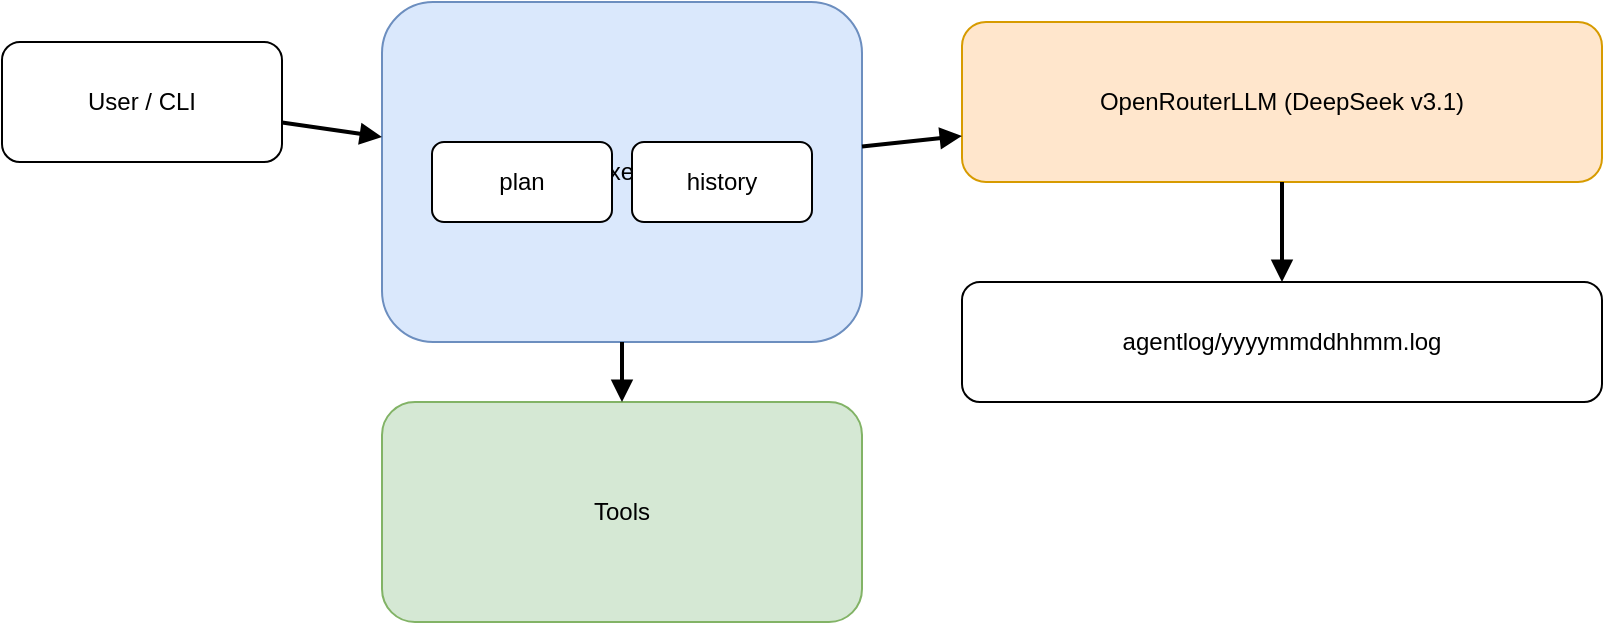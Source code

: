 <mxfile version="24.6.1" type="device">
  <diagram id="F7o4mXwqZp0bCwQpQ" name="Page-1">
    <mxGraphModel dx="1000" dy="600" grid="1" gridSize="10" guides="1" tooltips="1" connect="1" arrows="1" fold="1" page="1" pageScale="1" pageWidth="1100" pageHeight="850" math="0" shadow="0">
      <root>
        <mxCell id="0"/>
        <mxCell id="1" parent="0"/>

        <mxCell id="u" value="User / CLI" style="rounded=1;whiteSpace=wrap;html=1;" vertex="1" parent="1">
          <mxGeometry x="40" y="80" width="140" height="60" as="geometry"/>
        </mxCell>

        <mxCell id="agent" value="PlanAndExecuteAgent" style="rounded=1;whiteSpace=wrap;html=1;fillColor=#dae8fc;strokeColor=#6c8ebf;" vertex="1" parent="1">
          <mxGeometry x="230" y="60" width="240" height="170" as="geometry"/>
        </mxCell>

        <mxCell id="plan" value="plan" style="rounded=1;whiteSpace=wrap;html=1;" vertex="1" parent="1">
          <mxGeometry x="255" y="130" width="90" height="40" as="geometry"/>
        </mxCell>

        <mxCell id="hist" value="history" style="rounded=1;whiteSpace=wrap;html=1;" vertex="1" parent="1">
          <mxGeometry x="355" y="130" width="90" height="40" as="geometry"/>
        </mxCell>

        <mxCell id="tools" value="Tools" style="rounded=1;whiteSpace=wrap;html=1;fillColor=#d5e8d4;strokeColor=#82b366;" vertex="1" parent="1">
          <mxGeometry x="230" y="260" width="240" height="110" as="geometry"/>
        </mxCell>

        <mxCell id="llm" value="OpenRouterLLM (DeepSeek v3.1)" style="rounded=1;whiteSpace=wrap;html=1;fillColor=#ffe6cc;strokeColor=#d79b00;" vertex="1" parent="1">
          <mxGeometry x="520" y="70" width="320" height="80" as="geometry"/>
        </mxCell>

        <mxCell id="logs" value="agentlog/yyyymmddhhmm.log" style="rounded=1;whiteSpace=wrap;html=1;" vertex="1" parent="1">
          <mxGeometry x="520" y="200" width="320" height="60" as="geometry"/>
        </mxCell>

        <mxCell id="e1" edge="1" parent="1" source="u" target="agent" style="endArrow=block;endFill=1;strokeWidth=2;">
          <mxGeometry relative="1" as="geometry"/>
        </mxCell>
        <mxCell id="e2" edge="1" parent="1" source="agent" target="llm" style="endArrow=block;endFill=1;strokeWidth=2;">
          <mxGeometry relative="1" as="geometry"/>
        </mxCell>
        <mxCell id="e3" edge="1" parent="1" source="agent" target="tools" style="endArrow=block;endFill=1;strokeWidth=2;">
          <mxGeometry relative="1" as="geometry"/>
        </mxCell>
        <mxCell id="e4" edge="1" parent="1" source="llm" target="logs" style="endArrow=block;endFill=1;strokeWidth=2;">
          <mxGeometry relative="1" as="geometry"/>
        </mxCell>
      </root>
    </mxGraphModel>
  </diagram>
</mxfile>

